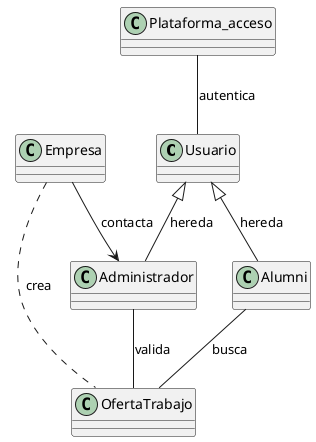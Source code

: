 @startuml
class Usuario {
}

class Administrador {
}

class Alumni {
}

class Empresa {
}

class OfertaTrabajo {
}

class Plataforma_acceso {
}


Usuario <|-- Administrador : hereda
Usuario <|-- Alumni : hereda
Empresa .. OfertaTrabajo : crea
Plataforma_acceso -- Usuario : autentica
Empresa --> Administrador : contacta
Administrador -- OfertaTrabajo : valida
Alumni -- OfertaTrabajo : busca
@enduml